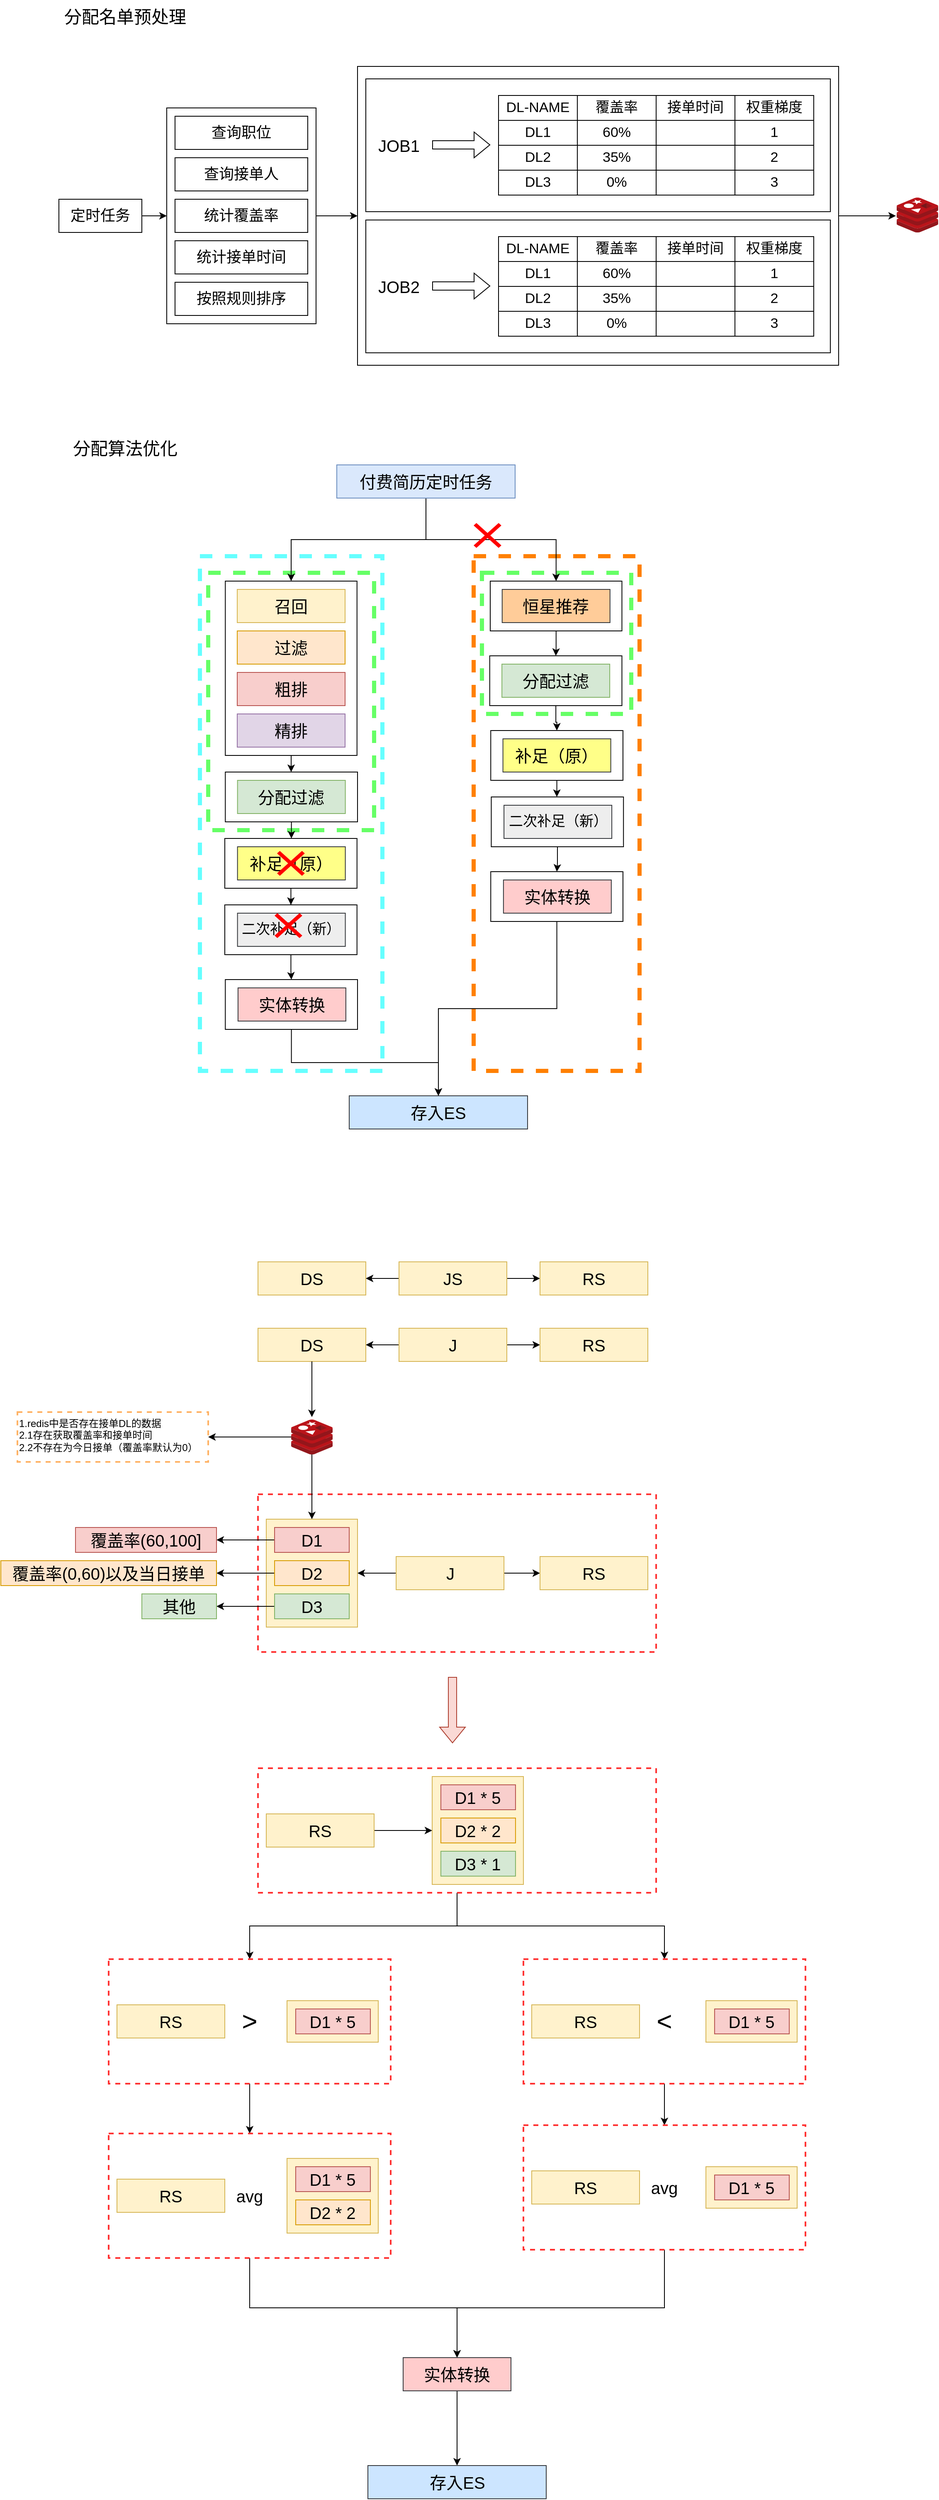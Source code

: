 <mxfile version="22.1.15" type="github">
  <diagram name="第 1 页" id="Q_Wd2wQ4jvAic-b9EHcg">
    <mxGraphModel dx="4068" dy="1572" grid="1" gridSize="10" guides="1" tooltips="1" connect="1" arrows="1" fold="1" page="0" pageScale="1" pageWidth="827" pageHeight="1169" math="0" shadow="0">
      <root>
        <mxCell id="0" />
        <mxCell id="1" parent="0" />
        <mxCell id="OqOoeQQk9TxblI81rJHQ-29" value="" style="rounded=0;whiteSpace=wrap;html=1;dashed=1;strokeColor=#FF3333;strokeWidth=2;" vertex="1" parent="1">
          <mxGeometry x="-560" y="1880" width="480" height="190" as="geometry" />
        </mxCell>
        <mxCell id="gG6bIh2o6H1z2xXKk9VF-80" value="" style="rounded=0;whiteSpace=wrap;html=1;" parent="1" vertex="1">
          <mxGeometry x="-440" y="160" width="580" height="360" as="geometry" />
        </mxCell>
        <mxCell id="gG6bIh2o6H1z2xXKk9VF-23" value="" style="edgeStyle=orthogonalEdgeStyle;rounded=0;orthogonalLoop=1;jettySize=auto;html=1;" parent="1" source="gG6bIh2o6H1z2xXKk9VF-21" target="gG6bIh2o6H1z2xXKk9VF-22" edge="1">
          <mxGeometry relative="1" as="geometry" />
        </mxCell>
        <mxCell id="gG6bIh2o6H1z2xXKk9VF-21" value="定时任务" style="rounded=0;whiteSpace=wrap;html=1;fontSize=18;" parent="1" vertex="1">
          <mxGeometry x="-800" y="320" width="100" height="40" as="geometry" />
        </mxCell>
        <mxCell id="gG6bIh2o6H1z2xXKk9VF-84" style="edgeStyle=orthogonalEdgeStyle;rounded=0;orthogonalLoop=1;jettySize=auto;html=1;entryX=0;entryY=0.5;entryDx=0;entryDy=0;" parent="1" source="gG6bIh2o6H1z2xXKk9VF-22" target="gG6bIh2o6H1z2xXKk9VF-80" edge="1">
          <mxGeometry relative="1" as="geometry" />
        </mxCell>
        <mxCell id="gG6bIh2o6H1z2xXKk9VF-22" value="" style="rounded=0;whiteSpace=wrap;html=1;fontSize=18;" parent="1" vertex="1">
          <mxGeometry x="-670" y="210" width="180" height="260" as="geometry" />
        </mxCell>
        <mxCell id="gG6bIh2o6H1z2xXKk9VF-30" value="查询职位" style="rounded=0;whiteSpace=wrap;html=1;fontSize=18;" parent="1" vertex="1">
          <mxGeometry x="-660" y="220" width="160" height="40" as="geometry" />
        </mxCell>
        <mxCell id="gG6bIh2o6H1z2xXKk9VF-31" value="查询接单人" style="rounded=0;whiteSpace=wrap;html=1;fontSize=18;" parent="1" vertex="1">
          <mxGeometry x="-660" y="270" width="160" height="40" as="geometry" />
        </mxCell>
        <mxCell id="gG6bIh2o6H1z2xXKk9VF-32" value="统计覆盖率" style="rounded=0;whiteSpace=wrap;html=1;fontSize=18;" parent="1" vertex="1">
          <mxGeometry x="-660" y="320" width="160" height="40" as="geometry" />
        </mxCell>
        <mxCell id="gG6bIh2o6H1z2xXKk9VF-33" value="统计接单时间" style="rounded=0;whiteSpace=wrap;html=1;fontSize=18;" parent="1" vertex="1">
          <mxGeometry x="-660" y="370" width="160" height="40" as="geometry" />
        </mxCell>
        <mxCell id="gG6bIh2o6H1z2xXKk9VF-34" value="按照规则排序" style="rounded=0;whiteSpace=wrap;html=1;fontSize=18;" parent="1" vertex="1">
          <mxGeometry x="-660" y="420" width="160" height="40" as="geometry" />
        </mxCell>
        <mxCell id="gG6bIh2o6H1z2xXKk9VF-83" value="" style="group" parent="1" vertex="1" connectable="0">
          <mxGeometry x="-430" y="175" width="580" height="350" as="geometry" />
        </mxCell>
        <mxCell id="gG6bIh2o6H1z2xXKk9VF-58" value="" style="group" parent="gG6bIh2o6H1z2xXKk9VF-83" vertex="1" connectable="0">
          <mxGeometry width="580" height="350" as="geometry" />
        </mxCell>
        <mxCell id="gG6bIh2o6H1z2xXKk9VF-35" value="" style="rounded=0;whiteSpace=wrap;html=1;" parent="gG6bIh2o6H1z2xXKk9VF-58" vertex="1">
          <mxGeometry width="560" height="160" as="geometry" />
        </mxCell>
        <mxCell id="gG6bIh2o6H1z2xXKk9VF-19" value="" style="group" parent="gG6bIh2o6H1z2xXKk9VF-58" vertex="1" connectable="0">
          <mxGeometry x="160" y="20" width="380" height="120" as="geometry" />
        </mxCell>
        <mxCell id="gG6bIh2o6H1z2xXKk9VF-2" value="DL-NAME" style="rounded=0;whiteSpace=wrap;html=1;fontSize=17;" parent="gG6bIh2o6H1z2xXKk9VF-19" vertex="1">
          <mxGeometry width="95.0" height="30" as="geometry" />
        </mxCell>
        <mxCell id="gG6bIh2o6H1z2xXKk9VF-3" value="覆盖率" style="rounded=0;whiteSpace=wrap;html=1;fontSize=17;" parent="gG6bIh2o6H1z2xXKk9VF-19" vertex="1">
          <mxGeometry x="95.0" width="95.0" height="30" as="geometry" />
        </mxCell>
        <mxCell id="gG6bIh2o6H1z2xXKk9VF-4" value="接单时间" style="rounded=0;whiteSpace=wrap;html=1;fontSize=17;" parent="gG6bIh2o6H1z2xXKk9VF-19" vertex="1">
          <mxGeometry x="190.0" width="95.0" height="30" as="geometry" />
        </mxCell>
        <mxCell id="gG6bIh2o6H1z2xXKk9VF-5" value="权重梯度" style="rounded=0;whiteSpace=wrap;html=1;fontSize=17;" parent="gG6bIh2o6H1z2xXKk9VF-19" vertex="1">
          <mxGeometry x="285" width="95.0" height="30" as="geometry" />
        </mxCell>
        <mxCell id="gG6bIh2o6H1z2xXKk9VF-7" value="DL1" style="rounded=0;whiteSpace=wrap;html=1;fontSize=17;" parent="gG6bIh2o6H1z2xXKk9VF-19" vertex="1">
          <mxGeometry y="30" width="95.0" height="30" as="geometry" />
        </mxCell>
        <mxCell id="gG6bIh2o6H1z2xXKk9VF-8" value="60%" style="rounded=0;whiteSpace=wrap;html=1;fontSize=17;" parent="gG6bIh2o6H1z2xXKk9VF-19" vertex="1">
          <mxGeometry x="95.0" y="30" width="95.0" height="30" as="geometry" />
        </mxCell>
        <mxCell id="gG6bIh2o6H1z2xXKk9VF-9" value="" style="rounded=0;whiteSpace=wrap;html=1;fontSize=17;" parent="gG6bIh2o6H1z2xXKk9VF-19" vertex="1">
          <mxGeometry x="190.0" y="30" width="95.0" height="30" as="geometry" />
        </mxCell>
        <mxCell id="gG6bIh2o6H1z2xXKk9VF-10" value="1" style="rounded=0;whiteSpace=wrap;html=1;fontSize=17;" parent="gG6bIh2o6H1z2xXKk9VF-19" vertex="1">
          <mxGeometry x="285" y="30" width="95.0" height="30" as="geometry" />
        </mxCell>
        <mxCell id="gG6bIh2o6H1z2xXKk9VF-11" value="DL2" style="rounded=0;whiteSpace=wrap;html=1;fontSize=17;" parent="gG6bIh2o6H1z2xXKk9VF-19" vertex="1">
          <mxGeometry y="60" width="95.0" height="30" as="geometry" />
        </mxCell>
        <mxCell id="gG6bIh2o6H1z2xXKk9VF-12" value="35%" style="rounded=0;whiteSpace=wrap;html=1;fontSize=17;" parent="gG6bIh2o6H1z2xXKk9VF-19" vertex="1">
          <mxGeometry x="95.0" y="60" width="95.0" height="30" as="geometry" />
        </mxCell>
        <mxCell id="gG6bIh2o6H1z2xXKk9VF-13" value="" style="rounded=0;whiteSpace=wrap;html=1;fontSize=17;" parent="gG6bIh2o6H1z2xXKk9VF-19" vertex="1">
          <mxGeometry x="190" y="60" width="95" height="30" as="geometry" />
        </mxCell>
        <mxCell id="gG6bIh2o6H1z2xXKk9VF-14" value="2" style="rounded=0;whiteSpace=wrap;html=1;fontSize=17;" parent="gG6bIh2o6H1z2xXKk9VF-19" vertex="1">
          <mxGeometry x="285" y="60" width="95.0" height="30" as="geometry" />
        </mxCell>
        <mxCell id="gG6bIh2o6H1z2xXKk9VF-15" value="DL3" style="rounded=0;whiteSpace=wrap;html=1;fontSize=17;" parent="gG6bIh2o6H1z2xXKk9VF-19" vertex="1">
          <mxGeometry y="90" width="95.0" height="30" as="geometry" />
        </mxCell>
        <mxCell id="gG6bIh2o6H1z2xXKk9VF-16" value="0%" style="rounded=0;whiteSpace=wrap;html=1;fontSize=17;" parent="gG6bIh2o6H1z2xXKk9VF-19" vertex="1">
          <mxGeometry x="95.0" y="90" width="95.0" height="30" as="geometry" />
        </mxCell>
        <mxCell id="gG6bIh2o6H1z2xXKk9VF-17" value="" style="rounded=0;whiteSpace=wrap;html=1;fontSize=17;" parent="gG6bIh2o6H1z2xXKk9VF-19" vertex="1">
          <mxGeometry x="190.0" y="90" width="95.0" height="30" as="geometry" />
        </mxCell>
        <mxCell id="gG6bIh2o6H1z2xXKk9VF-18" value="3" style="rounded=0;whiteSpace=wrap;html=1;fontSize=17;" parent="gG6bIh2o6H1z2xXKk9VF-19" vertex="1">
          <mxGeometry x="285" y="90" width="95.0" height="30" as="geometry" />
        </mxCell>
        <mxCell id="gG6bIh2o6H1z2xXKk9VF-36" value="JOB1" style="text;html=1;strokeColor=none;fillColor=none;align=center;verticalAlign=middle;whiteSpace=wrap;rounded=0;fontSize=20;" parent="gG6bIh2o6H1z2xXKk9VF-58" vertex="1">
          <mxGeometry x="10" y="65" width="60" height="30" as="geometry" />
        </mxCell>
        <mxCell id="gG6bIh2o6H1z2xXKk9VF-37" value="" style="shape=flexArrow;endArrow=classic;html=1;rounded=0;entryX=0.321;entryY=0.594;entryDx=0;entryDy=0;entryPerimeter=0;" parent="gG6bIh2o6H1z2xXKk9VF-58" edge="1">
          <mxGeometry width="50" height="50" relative="1" as="geometry">
            <mxPoint x="80" y="79.5" as="sourcePoint" />
            <mxPoint x="150.01" y="79.54" as="targetPoint" />
          </mxGeometry>
        </mxCell>
        <mxCell id="gG6bIh2o6H1z2xXKk9VF-59" value="" style="group" parent="gG6bIh2o6H1z2xXKk9VF-83" vertex="1" connectable="0">
          <mxGeometry y="170" width="560" height="160" as="geometry" />
        </mxCell>
        <mxCell id="gG6bIh2o6H1z2xXKk9VF-60" value="" style="rounded=0;whiteSpace=wrap;html=1;" parent="gG6bIh2o6H1z2xXKk9VF-59" vertex="1">
          <mxGeometry width="560" height="160" as="geometry" />
        </mxCell>
        <mxCell id="gG6bIh2o6H1z2xXKk9VF-61" value="" style="group" parent="gG6bIh2o6H1z2xXKk9VF-59" vertex="1" connectable="0">
          <mxGeometry x="160" y="20" width="380" height="120" as="geometry" />
        </mxCell>
        <mxCell id="gG6bIh2o6H1z2xXKk9VF-62" value="DL-NAME" style="rounded=0;whiteSpace=wrap;html=1;fontSize=17;" parent="gG6bIh2o6H1z2xXKk9VF-61" vertex="1">
          <mxGeometry width="95.0" height="30" as="geometry" />
        </mxCell>
        <mxCell id="gG6bIh2o6H1z2xXKk9VF-63" value="覆盖率" style="rounded=0;whiteSpace=wrap;html=1;fontSize=17;" parent="gG6bIh2o6H1z2xXKk9VF-61" vertex="1">
          <mxGeometry x="95.0" width="95.0" height="30" as="geometry" />
        </mxCell>
        <mxCell id="gG6bIh2o6H1z2xXKk9VF-64" value="接单时间" style="rounded=0;whiteSpace=wrap;html=1;fontSize=17;" parent="gG6bIh2o6H1z2xXKk9VF-61" vertex="1">
          <mxGeometry x="190.0" width="95.0" height="30" as="geometry" />
        </mxCell>
        <mxCell id="gG6bIh2o6H1z2xXKk9VF-65" value="权重梯度" style="rounded=0;whiteSpace=wrap;html=1;fontSize=17;" parent="gG6bIh2o6H1z2xXKk9VF-61" vertex="1">
          <mxGeometry x="285" width="95.0" height="30" as="geometry" />
        </mxCell>
        <mxCell id="gG6bIh2o6H1z2xXKk9VF-66" value="DL1" style="rounded=0;whiteSpace=wrap;html=1;fontSize=17;" parent="gG6bIh2o6H1z2xXKk9VF-61" vertex="1">
          <mxGeometry y="30" width="95.0" height="30" as="geometry" />
        </mxCell>
        <mxCell id="gG6bIh2o6H1z2xXKk9VF-67" value="60%" style="rounded=0;whiteSpace=wrap;html=1;fontSize=17;" parent="gG6bIh2o6H1z2xXKk9VF-61" vertex="1">
          <mxGeometry x="95.0" y="30" width="95.0" height="30" as="geometry" />
        </mxCell>
        <mxCell id="gG6bIh2o6H1z2xXKk9VF-68" value="" style="rounded=0;whiteSpace=wrap;html=1;fontSize=17;" parent="gG6bIh2o6H1z2xXKk9VF-61" vertex="1">
          <mxGeometry x="190.0" y="30" width="95.0" height="30" as="geometry" />
        </mxCell>
        <mxCell id="gG6bIh2o6H1z2xXKk9VF-69" value="1" style="rounded=0;whiteSpace=wrap;html=1;fontSize=17;" parent="gG6bIh2o6H1z2xXKk9VF-61" vertex="1">
          <mxGeometry x="285" y="30" width="95.0" height="30" as="geometry" />
        </mxCell>
        <mxCell id="gG6bIh2o6H1z2xXKk9VF-70" value="DL2" style="rounded=0;whiteSpace=wrap;html=1;fontSize=17;" parent="gG6bIh2o6H1z2xXKk9VF-61" vertex="1">
          <mxGeometry y="60" width="95.0" height="30" as="geometry" />
        </mxCell>
        <mxCell id="gG6bIh2o6H1z2xXKk9VF-71" value="35%" style="rounded=0;whiteSpace=wrap;html=1;fontSize=17;" parent="gG6bIh2o6H1z2xXKk9VF-61" vertex="1">
          <mxGeometry x="95.0" y="60" width="95.0" height="30" as="geometry" />
        </mxCell>
        <mxCell id="gG6bIh2o6H1z2xXKk9VF-72" value="" style="rounded=0;whiteSpace=wrap;html=1;fontSize=17;" parent="gG6bIh2o6H1z2xXKk9VF-61" vertex="1">
          <mxGeometry x="190" y="60" width="95" height="30" as="geometry" />
        </mxCell>
        <mxCell id="gG6bIh2o6H1z2xXKk9VF-73" value="2" style="rounded=0;whiteSpace=wrap;html=1;fontSize=17;" parent="gG6bIh2o6H1z2xXKk9VF-61" vertex="1">
          <mxGeometry x="285" y="60" width="95.0" height="30" as="geometry" />
        </mxCell>
        <mxCell id="gG6bIh2o6H1z2xXKk9VF-74" value="DL3" style="rounded=0;whiteSpace=wrap;html=1;fontSize=17;" parent="gG6bIh2o6H1z2xXKk9VF-61" vertex="1">
          <mxGeometry y="90" width="95.0" height="30" as="geometry" />
        </mxCell>
        <mxCell id="gG6bIh2o6H1z2xXKk9VF-75" value="0%" style="rounded=0;whiteSpace=wrap;html=1;fontSize=17;" parent="gG6bIh2o6H1z2xXKk9VF-61" vertex="1">
          <mxGeometry x="95.0" y="90" width="95.0" height="30" as="geometry" />
        </mxCell>
        <mxCell id="gG6bIh2o6H1z2xXKk9VF-76" value="" style="rounded=0;whiteSpace=wrap;html=1;fontSize=17;" parent="gG6bIh2o6H1z2xXKk9VF-61" vertex="1">
          <mxGeometry x="190.0" y="90" width="95.0" height="30" as="geometry" />
        </mxCell>
        <mxCell id="gG6bIh2o6H1z2xXKk9VF-77" value="3" style="rounded=0;whiteSpace=wrap;html=1;fontSize=17;" parent="gG6bIh2o6H1z2xXKk9VF-61" vertex="1">
          <mxGeometry x="285" y="90" width="95.0" height="30" as="geometry" />
        </mxCell>
        <mxCell id="gG6bIh2o6H1z2xXKk9VF-78" value="JOB2" style="text;html=1;strokeColor=none;fillColor=none;align=center;verticalAlign=middle;whiteSpace=wrap;rounded=0;fontSize=20;" parent="gG6bIh2o6H1z2xXKk9VF-59" vertex="1">
          <mxGeometry x="10" y="65" width="60" height="30" as="geometry" />
        </mxCell>
        <mxCell id="gG6bIh2o6H1z2xXKk9VF-79" value="" style="shape=flexArrow;endArrow=classic;html=1;rounded=0;entryX=0.321;entryY=0.594;entryDx=0;entryDy=0;entryPerimeter=0;" parent="gG6bIh2o6H1z2xXKk9VF-59" edge="1">
          <mxGeometry width="50" height="50" relative="1" as="geometry">
            <mxPoint x="80" y="79.5" as="sourcePoint" />
            <mxPoint x="150.01" y="79.54" as="targetPoint" />
          </mxGeometry>
        </mxCell>
        <mxCell id="gG6bIh2o6H1z2xXKk9VF-87" value="" style="image;sketch=0;aspect=fixed;html=1;points=[];align=center;fontSize=12;image=img/lib/mscae/Cache_Redis_Product.svg;" parent="1" vertex="1">
          <mxGeometry x="210" y="318" width="50" height="42" as="geometry" />
        </mxCell>
        <mxCell id="gG6bIh2o6H1z2xXKk9VF-89" style="edgeStyle=orthogonalEdgeStyle;rounded=0;orthogonalLoop=1;jettySize=auto;html=1;entryX=-0.02;entryY=0.524;entryDx=0;entryDy=0;entryPerimeter=0;" parent="1" source="gG6bIh2o6H1z2xXKk9VF-80" target="gG6bIh2o6H1z2xXKk9VF-87" edge="1">
          <mxGeometry relative="1" as="geometry" />
        </mxCell>
        <mxCell id="gG6bIh2o6H1z2xXKk9VF-91" value="分配名单预处理" style="text;html=1;strokeColor=none;fillColor=none;align=center;verticalAlign=middle;whiteSpace=wrap;rounded=0;fontSize=21;" parent="1" vertex="1">
          <mxGeometry x="-800" y="80" width="160" height="40" as="geometry" />
        </mxCell>
        <mxCell id="gG6bIh2o6H1z2xXKk9VF-92" value="分配算法优化" style="text;html=1;strokeColor=none;fillColor=none;align=center;verticalAlign=middle;whiteSpace=wrap;rounded=0;fontSize=21;" parent="1" vertex="1">
          <mxGeometry x="-800" y="600" width="160" height="40" as="geometry" />
        </mxCell>
        <mxCell id="gG6bIh2o6H1z2xXKk9VF-93" value="" style="rounded=0;whiteSpace=wrap;html=1;fontSize=20;dashed=1;strokeWidth=5;strokeColor=#FF8000;" parent="1" vertex="1">
          <mxGeometry x="-300" y="750" width="200" height="620" as="geometry" />
        </mxCell>
        <mxCell id="gG6bIh2o6H1z2xXKk9VF-94" value="" style="rounded=0;whiteSpace=wrap;html=1;fontSize=20;dashed=1;strokeWidth=5;strokeColor=#66FF66;" parent="1" vertex="1">
          <mxGeometry x="-290" y="770" width="180" height="170" as="geometry" />
        </mxCell>
        <mxCell id="gG6bIh2o6H1z2xXKk9VF-95" value="" style="rounded=0;whiteSpace=wrap;html=1;fontSize=20;dashed=1;strokeWidth=5;strokeColor=#66FFFF;" parent="1" vertex="1">
          <mxGeometry x="-630" y="750" width="220" height="620" as="geometry" />
        </mxCell>
        <mxCell id="gG6bIh2o6H1z2xXKk9VF-96" value="" style="rounded=0;whiteSpace=wrap;html=1;fontSize=20;dashed=1;strokeWidth=5;strokeColor=#66FF66;" parent="1" vertex="1">
          <mxGeometry x="-620" y="770" width="200" height="310" as="geometry" />
        </mxCell>
        <mxCell id="gG6bIh2o6H1z2xXKk9VF-97" style="edgeStyle=orthogonalEdgeStyle;rounded=0;orthogonalLoop=1;jettySize=auto;html=1;entryX=0.5;entryY=0;entryDx=0;entryDy=0;fontSize=20;" parent="1" source="gG6bIh2o6H1z2xXKk9VF-99" target="gG6bIh2o6H1z2xXKk9VF-101" edge="1">
          <mxGeometry relative="1" as="geometry" />
        </mxCell>
        <mxCell id="gG6bIh2o6H1z2xXKk9VF-98" style="edgeStyle=orthogonalEdgeStyle;rounded=0;orthogonalLoop=1;jettySize=auto;html=1;fontSize=20;" parent="1" source="gG6bIh2o6H1z2xXKk9VF-99" target="gG6bIh2o6H1z2xXKk9VF-110" edge="1">
          <mxGeometry relative="1" as="geometry" />
        </mxCell>
        <mxCell id="gG6bIh2o6H1z2xXKk9VF-99" value="付费简历定时任务" style="rounded=0;whiteSpace=wrap;html=1;fontSize=20;fillColor=#dae8fc;strokeColor=#6c8ebf;" parent="1" vertex="1">
          <mxGeometry x="-465" y="640" width="215" height="40" as="geometry" />
        </mxCell>
        <mxCell id="gG6bIh2o6H1z2xXKk9VF-100" style="edgeStyle=orthogonalEdgeStyle;rounded=0;orthogonalLoop=1;jettySize=auto;html=1;fontSize=20;" parent="1" source="gG6bIh2o6H1z2xXKk9VF-101" target="gG6bIh2o6H1z2xXKk9VF-107" edge="1">
          <mxGeometry relative="1" as="geometry" />
        </mxCell>
        <mxCell id="gG6bIh2o6H1z2xXKk9VF-101" value="" style="rounded=0;whiteSpace=wrap;html=1;fontSize=20;" parent="1" vertex="1">
          <mxGeometry x="-599.37" y="780" width="158.75" height="210" as="geometry" />
        </mxCell>
        <mxCell id="gG6bIh2o6H1z2xXKk9VF-102" value="召回" style="rounded=0;whiteSpace=wrap;html=1;fontSize=20;fillColor=#fff2cc;strokeColor=#d6b656;" parent="1" vertex="1">
          <mxGeometry x="-584.99" y="790" width="130" height="40" as="geometry" />
        </mxCell>
        <mxCell id="gG6bIh2o6H1z2xXKk9VF-103" value="过滤" style="rounded=0;whiteSpace=wrap;html=1;fontSize=20;fillColor=#ffe6cc;strokeColor=#d79b00;" parent="1" vertex="1">
          <mxGeometry x="-584.99" y="840" width="130" height="40" as="geometry" />
        </mxCell>
        <mxCell id="gG6bIh2o6H1z2xXKk9VF-104" value="粗排" style="rounded=0;whiteSpace=wrap;html=1;fontSize=20;fillColor=#f8cecc;strokeColor=#b85450;" parent="1" vertex="1">
          <mxGeometry x="-584.99" y="890" width="130" height="40" as="geometry" />
        </mxCell>
        <mxCell id="gG6bIh2o6H1z2xXKk9VF-105" value="精排" style="rounded=0;whiteSpace=wrap;html=1;fontSize=20;fillColor=#e1d5e7;strokeColor=#9673a6;" parent="1" vertex="1">
          <mxGeometry x="-585" y="940" width="130" height="40" as="geometry" />
        </mxCell>
        <mxCell id="gG6bIh2o6H1z2xXKk9VF-106" value="" style="edgeStyle=orthogonalEdgeStyle;rounded=0;orthogonalLoop=1;jettySize=auto;html=1;fontSize=20;" parent="1" source="gG6bIh2o6H1z2xXKk9VF-107" target="gG6bIh2o6H1z2xXKk9VF-116" edge="1">
          <mxGeometry relative="1" as="geometry" />
        </mxCell>
        <mxCell id="gG6bIh2o6H1z2xXKk9VF-107" value="" style="rounded=0;whiteSpace=wrap;html=1;fontSize=20;" parent="1" vertex="1">
          <mxGeometry x="-599.37" y="1010" width="159.37" height="60" as="geometry" />
        </mxCell>
        <mxCell id="gG6bIh2o6H1z2xXKk9VF-108" value="分配过滤" style="rounded=0;whiteSpace=wrap;html=1;fontSize=20;fillColor=#d5e8d4;strokeColor=#82b366;" parent="1" vertex="1">
          <mxGeometry x="-584.68" y="1020" width="130" height="40" as="geometry" />
        </mxCell>
        <mxCell id="gG6bIh2o6H1z2xXKk9VF-109" style="edgeStyle=orthogonalEdgeStyle;rounded=0;orthogonalLoop=1;jettySize=auto;html=1;fontSize=20;" parent="1" source="gG6bIh2o6H1z2xXKk9VF-110" target="gG6bIh2o6H1z2xXKk9VF-113" edge="1">
          <mxGeometry relative="1" as="geometry" />
        </mxCell>
        <mxCell id="gG6bIh2o6H1z2xXKk9VF-110" value="" style="rounded=0;whiteSpace=wrap;html=1;fontSize=20;" parent="1" vertex="1">
          <mxGeometry x="-280" y="780" width="158.75" height="60" as="geometry" />
        </mxCell>
        <mxCell id="gG6bIh2o6H1z2xXKk9VF-111" value="恒星推荐" style="rounded=0;whiteSpace=wrap;html=1;fontSize=20;fillColor=#ffcc99;strokeColor=#36393d;" parent="1" vertex="1">
          <mxGeometry x="-265.62" y="790" width="130" height="40" as="geometry" />
        </mxCell>
        <mxCell id="gG6bIh2o6H1z2xXKk9VF-112" value="" style="edgeStyle=orthogonalEdgeStyle;rounded=0;orthogonalLoop=1;jettySize=auto;html=1;fontSize=20;" parent="1" source="gG6bIh2o6H1z2xXKk9VF-113" target="gG6bIh2o6H1z2xXKk9VF-119" edge="1">
          <mxGeometry relative="1" as="geometry" />
        </mxCell>
        <mxCell id="gG6bIh2o6H1z2xXKk9VF-113" value="" style="rounded=0;whiteSpace=wrap;html=1;fontSize=20;" parent="1" vertex="1">
          <mxGeometry x="-280.62" y="870" width="159.37" height="60" as="geometry" />
        </mxCell>
        <mxCell id="gG6bIh2o6H1z2xXKk9VF-114" value="分配过滤" style="rounded=0;whiteSpace=wrap;html=1;fontSize=20;fillColor=#d5e8d4;strokeColor=#82b366;" parent="1" vertex="1">
          <mxGeometry x="-265.93" y="880" width="130" height="40" as="geometry" />
        </mxCell>
        <mxCell id="gG6bIh2o6H1z2xXKk9VF-115" style="edgeStyle=orthogonalEdgeStyle;rounded=0;orthogonalLoop=1;jettySize=auto;html=1;fontSize=20;" parent="1" source="gG6bIh2o6H1z2xXKk9VF-116" target="gG6bIh2o6H1z2xXKk9VF-129" edge="1">
          <mxGeometry relative="1" as="geometry" />
        </mxCell>
        <mxCell id="gG6bIh2o6H1z2xXKk9VF-116" value="" style="rounded=0;whiteSpace=wrap;html=1;fontSize=20;" parent="1" vertex="1">
          <mxGeometry x="-599.99" y="1090" width="159.37" height="60" as="geometry" />
        </mxCell>
        <mxCell id="gG6bIh2o6H1z2xXKk9VF-117" value="补足（原）" style="rounded=0;whiteSpace=wrap;html=1;fontSize=20;fillColor=#ffff88;strokeColor=#36393d;" parent="1" vertex="1">
          <mxGeometry x="-584.68" y="1100" width="130" height="40" as="geometry" />
        </mxCell>
        <mxCell id="gG6bIh2o6H1z2xXKk9VF-118" style="edgeStyle=orthogonalEdgeStyle;rounded=0;orthogonalLoop=1;jettySize=auto;html=1;entryX=0.5;entryY=0;entryDx=0;entryDy=0;fontSize=20;" parent="1" source="gG6bIh2o6H1z2xXKk9VF-119" target="gG6bIh2o6H1z2xXKk9VF-132" edge="1">
          <mxGeometry relative="1" as="geometry" />
        </mxCell>
        <mxCell id="gG6bIh2o6H1z2xXKk9VF-119" value="" style="rounded=0;whiteSpace=wrap;html=1;fontSize=20;" parent="1" vertex="1">
          <mxGeometry x="-279.37" y="960" width="159.37" height="60" as="geometry" />
        </mxCell>
        <mxCell id="gG6bIh2o6H1z2xXKk9VF-120" value="补足（原）" style="rounded=0;whiteSpace=wrap;html=1;fontSize=20;fillColor=#ffff88;strokeColor=#36393d;" parent="1" vertex="1">
          <mxGeometry x="-264.68" y="970" width="130" height="40" as="geometry" />
        </mxCell>
        <mxCell id="gG6bIh2o6H1z2xXKk9VF-121" value="存入ES" style="rounded=0;whiteSpace=wrap;html=1;fontSize=20;fillColor=#cce5ff;strokeColor=#36393d;" parent="1" vertex="1">
          <mxGeometry x="-450" y="1400" width="215" height="40" as="geometry" />
        </mxCell>
        <mxCell id="gG6bIh2o6H1z2xXKk9VF-122" style="edgeStyle=orthogonalEdgeStyle;rounded=0;orthogonalLoop=1;jettySize=auto;html=1;entryX=0.5;entryY=0;entryDx=0;entryDy=0;fontSize=20;" parent="1" source="gG6bIh2o6H1z2xXKk9VF-123" target="gG6bIh2o6H1z2xXKk9VF-121" edge="1">
          <mxGeometry relative="1" as="geometry" />
        </mxCell>
        <mxCell id="gG6bIh2o6H1z2xXKk9VF-123" value="" style="rounded=0;whiteSpace=wrap;html=1;fontSize=20;" parent="1" vertex="1">
          <mxGeometry x="-599.37" y="1260" width="159.37" height="60" as="geometry" />
        </mxCell>
        <mxCell id="gG6bIh2o6H1z2xXKk9VF-124" value="实体转换" style="rounded=0;whiteSpace=wrap;html=1;fontSize=20;fillColor=#ffcccc;strokeColor=#36393d;" parent="1" vertex="1">
          <mxGeometry x="-584.06" y="1270" width="130" height="40" as="geometry" />
        </mxCell>
        <mxCell id="gG6bIh2o6H1z2xXKk9VF-125" style="edgeStyle=orthogonalEdgeStyle;rounded=0;orthogonalLoop=1;jettySize=auto;html=1;fontSize=20;" parent="1" source="gG6bIh2o6H1z2xXKk9VF-126" target="gG6bIh2o6H1z2xXKk9VF-121" edge="1">
          <mxGeometry relative="1" as="geometry" />
        </mxCell>
        <mxCell id="gG6bIh2o6H1z2xXKk9VF-126" value="" style="rounded=0;whiteSpace=wrap;html=1;fontSize=20;" parent="1" vertex="1">
          <mxGeometry x="-279.37" y="1130" width="159.37" height="60" as="geometry" />
        </mxCell>
        <mxCell id="gG6bIh2o6H1z2xXKk9VF-127" value="实体转换" style="rounded=0;whiteSpace=wrap;html=1;fontSize=20;fillColor=#ffcccc;strokeColor=#36393d;" parent="1" vertex="1">
          <mxGeometry x="-264.06" y="1140" width="130" height="40" as="geometry" />
        </mxCell>
        <mxCell id="gG6bIh2o6H1z2xXKk9VF-128" style="edgeStyle=orthogonalEdgeStyle;rounded=0;orthogonalLoop=1;jettySize=auto;html=1;entryX=0.5;entryY=0;entryDx=0;entryDy=0;fontSize=20;" parent="1" source="gG6bIh2o6H1z2xXKk9VF-129" target="gG6bIh2o6H1z2xXKk9VF-123" edge="1">
          <mxGeometry relative="1" as="geometry" />
        </mxCell>
        <mxCell id="gG6bIh2o6H1z2xXKk9VF-129" value="" style="rounded=0;whiteSpace=wrap;html=1;fontSize=20;" parent="1" vertex="1">
          <mxGeometry x="-600.0" y="1170" width="159.37" height="60" as="geometry" />
        </mxCell>
        <mxCell id="gG6bIh2o6H1z2xXKk9VF-130" value="二次补足（新）" style="rounded=0;whiteSpace=wrap;html=1;fontSize=17;fillColor=#eeeeee;strokeColor=#36393d;" parent="1" vertex="1">
          <mxGeometry x="-584.69" y="1180" width="130" height="40" as="geometry" />
        </mxCell>
        <mxCell id="gG6bIh2o6H1z2xXKk9VF-131" style="edgeStyle=orthogonalEdgeStyle;rounded=0;orthogonalLoop=1;jettySize=auto;html=1;entryX=0.5;entryY=0;entryDx=0;entryDy=0;fontSize=20;" parent="1" source="gG6bIh2o6H1z2xXKk9VF-132" target="gG6bIh2o6H1z2xXKk9VF-126" edge="1">
          <mxGeometry relative="1" as="geometry" />
        </mxCell>
        <mxCell id="gG6bIh2o6H1z2xXKk9VF-132" value="" style="rounded=0;whiteSpace=wrap;html=1;fontSize=20;" parent="1" vertex="1">
          <mxGeometry x="-278.75" y="1040" width="159.37" height="60" as="geometry" />
        </mxCell>
        <mxCell id="gG6bIh2o6H1z2xXKk9VF-133" value="二次补足（新）" style="rounded=0;whiteSpace=wrap;html=1;fontSize=17;fillColor=#eeeeee;strokeColor=#36393d;" parent="1" vertex="1">
          <mxGeometry x="-263.44" y="1050" width="130" height="40" as="geometry" />
        </mxCell>
        <mxCell id="gG6bIh2o6H1z2xXKk9VF-134" value="" style="shape=mxgraph.mockup.markup.redX;fillColor=#ff0000;html=1;shadow=0;whiteSpace=wrap;strokeColor=none;" parent="1" vertex="1">
          <mxGeometry x="-300" y="710" width="33.44" height="30" as="geometry" />
        </mxCell>
        <mxCell id="gG6bIh2o6H1z2xXKk9VF-137" value="" style="shape=mxgraph.mockup.markup.redX;fillColor=#ff0000;html=1;shadow=0;whiteSpace=wrap;strokeColor=none;" parent="1" vertex="1">
          <mxGeometry x="-537.02" y="1105" width="33.44" height="30" as="geometry" />
        </mxCell>
        <mxCell id="gG6bIh2o6H1z2xXKk9VF-138" value="" style="shape=mxgraph.mockup.markup.redX;fillColor=#ff0000;html=1;shadow=0;whiteSpace=wrap;strokeColor=none;" parent="1" vertex="1">
          <mxGeometry x="-540" y="1180" width="33.44" height="30" as="geometry" />
        </mxCell>
        <mxCell id="OqOoeQQk9TxblI81rJHQ-2" value="DS" style="rounded=0;whiteSpace=wrap;html=1;fontSize=20;fillColor=#fff2cc;strokeColor=#d6b656;" vertex="1" parent="1">
          <mxGeometry x="-560" y="1600" width="130" height="40" as="geometry" />
        </mxCell>
        <mxCell id="OqOoeQQk9TxblI81rJHQ-22" style="edgeStyle=orthogonalEdgeStyle;rounded=0;orthogonalLoop=1;jettySize=auto;html=1;entryX=1;entryY=0.5;entryDx=0;entryDy=0;" edge="1" parent="1" source="OqOoeQQk9TxblI81rJHQ-3" target="OqOoeQQk9TxblI81rJHQ-2">
          <mxGeometry relative="1" as="geometry" />
        </mxCell>
        <mxCell id="OqOoeQQk9TxblI81rJHQ-23" style="edgeStyle=orthogonalEdgeStyle;rounded=0;orthogonalLoop=1;jettySize=auto;html=1;" edge="1" parent="1" source="OqOoeQQk9TxblI81rJHQ-3" target="OqOoeQQk9TxblI81rJHQ-6">
          <mxGeometry relative="1" as="geometry" />
        </mxCell>
        <mxCell id="OqOoeQQk9TxblI81rJHQ-3" value="JS" style="rounded=0;whiteSpace=wrap;html=1;fontSize=20;fillColor=#fff2cc;strokeColor=#d6b656;" vertex="1" parent="1">
          <mxGeometry x="-390" y="1600" width="130" height="40" as="geometry" />
        </mxCell>
        <mxCell id="OqOoeQQk9TxblI81rJHQ-6" value="RS" style="rounded=0;whiteSpace=wrap;html=1;fontSize=20;fillColor=#fff2cc;strokeColor=#d6b656;" vertex="1" parent="1">
          <mxGeometry x="-220" y="1600" width="130" height="40" as="geometry" />
        </mxCell>
        <mxCell id="OqOoeQQk9TxblI81rJHQ-10" value="DS" style="rounded=0;whiteSpace=wrap;html=1;fontSize=20;fillColor=#fff2cc;strokeColor=#d6b656;" vertex="1" parent="1">
          <mxGeometry x="-560" y="1680" width="130" height="40" as="geometry" />
        </mxCell>
        <mxCell id="OqOoeQQk9TxblI81rJHQ-24" style="edgeStyle=orthogonalEdgeStyle;rounded=0;orthogonalLoop=1;jettySize=auto;html=1;entryX=0;entryY=0.5;entryDx=0;entryDy=0;" edge="1" parent="1" source="OqOoeQQk9TxblI81rJHQ-11" target="OqOoeQQk9TxblI81rJHQ-12">
          <mxGeometry relative="1" as="geometry" />
        </mxCell>
        <mxCell id="OqOoeQQk9TxblI81rJHQ-25" style="edgeStyle=orthogonalEdgeStyle;rounded=0;orthogonalLoop=1;jettySize=auto;html=1;entryX=1;entryY=0.5;entryDx=0;entryDy=0;" edge="1" parent="1" source="OqOoeQQk9TxblI81rJHQ-11" target="OqOoeQQk9TxblI81rJHQ-10">
          <mxGeometry relative="1" as="geometry" />
        </mxCell>
        <mxCell id="OqOoeQQk9TxblI81rJHQ-11" value="J" style="rounded=0;whiteSpace=wrap;html=1;fontSize=20;fillColor=#fff2cc;strokeColor=#d6b656;" vertex="1" parent="1">
          <mxGeometry x="-390" y="1680" width="130" height="40" as="geometry" />
        </mxCell>
        <mxCell id="OqOoeQQk9TxblI81rJHQ-12" value="RS" style="rounded=0;whiteSpace=wrap;html=1;fontSize=20;fillColor=#fff2cc;strokeColor=#d6b656;" vertex="1" parent="1">
          <mxGeometry x="-220" y="1680" width="130" height="40" as="geometry" />
        </mxCell>
        <mxCell id="OqOoeQQk9TxblI81rJHQ-13" value="" style="rounded=0;whiteSpace=wrap;html=1;fontSize=20;fillColor=#fff2cc;strokeColor=#d6b656;" vertex="1" parent="1">
          <mxGeometry x="-550" y="1910" width="110" height="130" as="geometry" />
        </mxCell>
        <mxCell id="OqOoeQQk9TxblI81rJHQ-27" style="edgeStyle=orthogonalEdgeStyle;rounded=0;orthogonalLoop=1;jettySize=auto;html=1;entryX=1;entryY=0.5;entryDx=0;entryDy=0;" edge="1" parent="1" source="OqOoeQQk9TxblI81rJHQ-14" target="OqOoeQQk9TxblI81rJHQ-13">
          <mxGeometry relative="1" as="geometry" />
        </mxCell>
        <mxCell id="OqOoeQQk9TxblI81rJHQ-28" style="edgeStyle=orthogonalEdgeStyle;rounded=0;orthogonalLoop=1;jettySize=auto;html=1;" edge="1" parent="1" source="OqOoeQQk9TxblI81rJHQ-14" target="OqOoeQQk9TxblI81rJHQ-15">
          <mxGeometry relative="1" as="geometry" />
        </mxCell>
        <mxCell id="OqOoeQQk9TxblI81rJHQ-14" value="J" style="rounded=0;whiteSpace=wrap;html=1;fontSize=20;fillColor=#fff2cc;strokeColor=#d6b656;" vertex="1" parent="1">
          <mxGeometry x="-393.44" y="1955" width="130" height="40" as="geometry" />
        </mxCell>
        <mxCell id="OqOoeQQk9TxblI81rJHQ-15" value="RS" style="rounded=0;whiteSpace=wrap;html=1;fontSize=20;fillColor=#fff2cc;strokeColor=#d6b656;" vertex="1" parent="1">
          <mxGeometry x="-220" y="1955" width="130" height="40" as="geometry" />
        </mxCell>
        <mxCell id="OqOoeQQk9TxblI81rJHQ-18" style="edgeStyle=orthogonalEdgeStyle;rounded=0;orthogonalLoop=1;jettySize=auto;html=1;entryX=0.5;entryY=0;entryDx=0;entryDy=0;" edge="1" parent="1" source="OqOoeQQk9TxblI81rJHQ-16" target="OqOoeQQk9TxblI81rJHQ-13">
          <mxGeometry relative="1" as="geometry" />
        </mxCell>
        <mxCell id="OqOoeQQk9TxblI81rJHQ-31" value="" style="edgeStyle=orthogonalEdgeStyle;rounded=0;orthogonalLoop=1;jettySize=auto;html=1;" edge="1" parent="1" source="OqOoeQQk9TxblI81rJHQ-16" target="OqOoeQQk9TxblI81rJHQ-30">
          <mxGeometry relative="1" as="geometry" />
        </mxCell>
        <mxCell id="OqOoeQQk9TxblI81rJHQ-16" value="" style="image;sketch=0;aspect=fixed;html=1;points=[];align=center;fontSize=12;image=img/lib/mscae/Cache_Redis_Product.svg;" vertex="1" parent="1">
          <mxGeometry x="-520" y="1790" width="50" height="42" as="geometry" />
        </mxCell>
        <mxCell id="OqOoeQQk9TxblI81rJHQ-17" style="edgeStyle=orthogonalEdgeStyle;rounded=0;orthogonalLoop=1;jettySize=auto;html=1;entryX=0.5;entryY=-0.071;entryDx=0;entryDy=0;entryPerimeter=0;" edge="1" parent="1" source="OqOoeQQk9TxblI81rJHQ-10" target="OqOoeQQk9TxblI81rJHQ-16">
          <mxGeometry relative="1" as="geometry" />
        </mxCell>
        <mxCell id="OqOoeQQk9TxblI81rJHQ-33" style="edgeStyle=orthogonalEdgeStyle;rounded=0;orthogonalLoop=1;jettySize=auto;html=1;entryX=1;entryY=0.5;entryDx=0;entryDy=0;" edge="1" parent="1" source="OqOoeQQk9TxblI81rJHQ-19" target="OqOoeQQk9TxblI81rJHQ-32">
          <mxGeometry relative="1" as="geometry" />
        </mxCell>
        <mxCell id="OqOoeQQk9TxblI81rJHQ-19" value="D1" style="rounded=0;whiteSpace=wrap;html=1;fontSize=20;fillColor=#f8cecc;strokeColor=#b85450;" vertex="1" parent="1">
          <mxGeometry x="-540" y="1920" width="90" height="30" as="geometry" />
        </mxCell>
        <mxCell id="OqOoeQQk9TxblI81rJHQ-35" style="edgeStyle=orthogonalEdgeStyle;rounded=0;orthogonalLoop=1;jettySize=auto;html=1;entryX=1;entryY=0.5;entryDx=0;entryDy=0;" edge="1" parent="1" source="OqOoeQQk9TxblI81rJHQ-20" target="OqOoeQQk9TxblI81rJHQ-34">
          <mxGeometry relative="1" as="geometry" />
        </mxCell>
        <mxCell id="OqOoeQQk9TxblI81rJHQ-20" value="D2" style="rounded=0;whiteSpace=wrap;html=1;fontSize=20;fillColor=#ffe6cc;strokeColor=#d79b00;" vertex="1" parent="1">
          <mxGeometry x="-540" y="1960" width="90" height="30" as="geometry" />
        </mxCell>
        <mxCell id="OqOoeQQk9TxblI81rJHQ-37" style="edgeStyle=orthogonalEdgeStyle;rounded=0;orthogonalLoop=1;jettySize=auto;html=1;entryX=1;entryY=0.5;entryDx=0;entryDy=0;" edge="1" parent="1" source="OqOoeQQk9TxblI81rJHQ-21" target="OqOoeQQk9TxblI81rJHQ-36">
          <mxGeometry relative="1" as="geometry" />
        </mxCell>
        <mxCell id="OqOoeQQk9TxblI81rJHQ-21" value="D3" style="rounded=0;whiteSpace=wrap;html=1;fontSize=20;fillColor=#d5e8d4;strokeColor=#82b366;" vertex="1" parent="1">
          <mxGeometry x="-540" y="2000" width="90" height="30" as="geometry" />
        </mxCell>
        <mxCell id="OqOoeQQk9TxblI81rJHQ-30" value="1.redis中是否存在接单DL的数据&lt;br&gt;2.1存在获取覆盖率和接单时间&lt;br&gt;2.2不存在为今日接单（覆盖率默认为0）" style="whiteSpace=wrap;html=1;verticalAlign=top;labelBackgroundColor=default;sketch=0;align=left;dashed=1;strokeColor=#FFB366;strokeWidth=2;" vertex="1" parent="1">
          <mxGeometry x="-850" y="1781" width="230" height="60" as="geometry" />
        </mxCell>
        <mxCell id="OqOoeQQk9TxblI81rJHQ-32" value="覆盖率(60,100]" style="rounded=0;whiteSpace=wrap;html=1;fontSize=20;fillColor=#f8cecc;strokeColor=#b85450;" vertex="1" parent="1">
          <mxGeometry x="-780" y="1920" width="170" height="30" as="geometry" />
        </mxCell>
        <mxCell id="OqOoeQQk9TxblI81rJHQ-34" value="覆盖率(0,60)以及当日接单" style="rounded=0;whiteSpace=wrap;html=1;fontSize=20;fillColor=#ffe6cc;strokeColor=#d79b00;" vertex="1" parent="1">
          <mxGeometry x="-870" y="1960" width="260" height="30" as="geometry" />
        </mxCell>
        <mxCell id="OqOoeQQk9TxblI81rJHQ-36" value="其他" style="rounded=0;whiteSpace=wrap;html=1;fontSize=20;fillColor=#d5e8d4;strokeColor=#82b366;" vertex="1" parent="1">
          <mxGeometry x="-700" y="2000" width="90" height="30" as="geometry" />
        </mxCell>
        <mxCell id="OqOoeQQk9TxblI81rJHQ-74" style="edgeStyle=orthogonalEdgeStyle;rounded=0;orthogonalLoop=1;jettySize=auto;html=1;" edge="1" parent="1" source="OqOoeQQk9TxblI81rJHQ-38" target="OqOoeQQk9TxblI81rJHQ-57">
          <mxGeometry relative="1" as="geometry" />
        </mxCell>
        <mxCell id="OqOoeQQk9TxblI81rJHQ-75" style="edgeStyle=orthogonalEdgeStyle;rounded=0;orthogonalLoop=1;jettySize=auto;html=1;" edge="1" parent="1" source="OqOoeQQk9TxblI81rJHQ-38" target="OqOoeQQk9TxblI81rJHQ-68">
          <mxGeometry relative="1" as="geometry" />
        </mxCell>
        <mxCell id="OqOoeQQk9TxblI81rJHQ-38" value="" style="rounded=0;whiteSpace=wrap;html=1;dashed=1;strokeColor=#FF3333;strokeWidth=2;" vertex="1" parent="1">
          <mxGeometry x="-560" y="2210" width="480" height="150" as="geometry" />
        </mxCell>
        <mxCell id="OqOoeQQk9TxblI81rJHQ-39" value="" style="shape=flexArrow;endArrow=classic;html=1;rounded=0;fillColor=#fad9d5;strokeColor=#ae4132;" edge="1" parent="1">
          <mxGeometry width="50" height="50" relative="1" as="geometry">
            <mxPoint x="-325.5" y="2100" as="sourcePoint" />
            <mxPoint x="-325.5" y="2180" as="targetPoint" />
          </mxGeometry>
        </mxCell>
        <mxCell id="OqOoeQQk9TxblI81rJHQ-53" value="" style="rounded=0;whiteSpace=wrap;html=1;fontSize=20;fillColor=#fff2cc;strokeColor=#d6b656;" vertex="1" parent="1">
          <mxGeometry x="-350" y="2220" width="110" height="130" as="geometry" />
        </mxCell>
        <mxCell id="OqOoeQQk9TxblI81rJHQ-48" value="D1 * 5" style="rounded=0;whiteSpace=wrap;html=1;fontSize=20;fillColor=#f8cecc;strokeColor=#b85450;" vertex="1" parent="1">
          <mxGeometry x="-339.52" y="2230" width="90" height="30" as="geometry" />
        </mxCell>
        <mxCell id="OqOoeQQk9TxblI81rJHQ-49" value="D2 * 2" style="rounded=0;whiteSpace=wrap;html=1;fontSize=20;fillColor=#ffe6cc;strokeColor=#d79b00;" vertex="1" parent="1">
          <mxGeometry x="-339.52" y="2270" width="90" height="30" as="geometry" />
        </mxCell>
        <mxCell id="OqOoeQQk9TxblI81rJHQ-50" value="D3 * 1" style="rounded=0;whiteSpace=wrap;html=1;fontSize=20;fillColor=#d5e8d4;strokeColor=#82b366;" vertex="1" parent="1">
          <mxGeometry x="-339.52" y="2310" width="90" height="30" as="geometry" />
        </mxCell>
        <mxCell id="OqOoeQQk9TxblI81rJHQ-56" style="edgeStyle=orthogonalEdgeStyle;rounded=0;orthogonalLoop=1;jettySize=auto;html=1;entryX=0;entryY=0.5;entryDx=0;entryDy=0;" edge="1" parent="1" source="OqOoeQQk9TxblI81rJHQ-55" target="OqOoeQQk9TxblI81rJHQ-53">
          <mxGeometry relative="1" as="geometry" />
        </mxCell>
        <mxCell id="OqOoeQQk9TxblI81rJHQ-55" value="RS" style="rounded=0;whiteSpace=wrap;html=1;fontSize=20;fillColor=#fff2cc;strokeColor=#d6b656;" vertex="1" parent="1">
          <mxGeometry x="-550" y="2265" width="130" height="40" as="geometry" />
        </mxCell>
        <mxCell id="OqOoeQQk9TxblI81rJHQ-89" style="edgeStyle=orthogonalEdgeStyle;rounded=0;orthogonalLoop=1;jettySize=auto;html=1;entryX=0.5;entryY=0;entryDx=0;entryDy=0;" edge="1" parent="1" source="OqOoeQQk9TxblI81rJHQ-57" target="OqOoeQQk9TxblI81rJHQ-77">
          <mxGeometry relative="1" as="geometry" />
        </mxCell>
        <mxCell id="OqOoeQQk9TxblI81rJHQ-57" value="&lt;font style=&quot;font-size: 32px;&quot;&gt;&amp;gt;&lt;/font&gt;" style="rounded=0;whiteSpace=wrap;html=1;dashed=1;strokeColor=#FF3333;strokeWidth=2;" vertex="1" parent="1">
          <mxGeometry x="-740" y="2440" width="340" height="150" as="geometry" />
        </mxCell>
        <mxCell id="OqOoeQQk9TxblI81rJHQ-90" style="edgeStyle=orthogonalEdgeStyle;rounded=0;orthogonalLoop=1;jettySize=auto;html=1;entryX=0.5;entryY=0;entryDx=0;entryDy=0;" edge="1" parent="1" source="OqOoeQQk9TxblI81rJHQ-68" target="OqOoeQQk9TxblI81rJHQ-84">
          <mxGeometry relative="1" as="geometry" />
        </mxCell>
        <mxCell id="OqOoeQQk9TxblI81rJHQ-68" value="&lt;span style=&quot;font-size: 32px;&quot;&gt;&amp;lt;&lt;/span&gt;" style="rounded=0;whiteSpace=wrap;html=1;dashed=1;strokeColor=#FF3333;strokeWidth=2;" vertex="1" parent="1">
          <mxGeometry x="-240" y="2440" width="340" height="150" as="geometry" />
        </mxCell>
        <mxCell id="OqOoeQQk9TxblI81rJHQ-69" value="" style="rounded=0;whiteSpace=wrap;html=1;fontSize=20;fillColor=#fff2cc;strokeColor=#d6b656;" vertex="1" parent="1">
          <mxGeometry x="-20" y="2490" width="110" height="50" as="geometry" />
        </mxCell>
        <mxCell id="OqOoeQQk9TxblI81rJHQ-70" value="D1 * 5" style="rounded=0;whiteSpace=wrap;html=1;fontSize=20;fillColor=#f8cecc;strokeColor=#b85450;" vertex="1" parent="1">
          <mxGeometry x="-9.52" y="2500" width="90" height="30" as="geometry" />
        </mxCell>
        <mxCell id="OqOoeQQk9TxblI81rJHQ-73" value="RS" style="rounded=0;whiteSpace=wrap;html=1;fontSize=20;fillColor=#fff2cc;strokeColor=#d6b656;" vertex="1" parent="1">
          <mxGeometry x="-230" y="2495" width="130" height="40" as="geometry" />
        </mxCell>
        <mxCell id="OqOoeQQk9TxblI81rJHQ-92" style="edgeStyle=orthogonalEdgeStyle;rounded=0;orthogonalLoop=1;jettySize=auto;html=1;entryX=0.5;entryY=0;entryDx=0;entryDy=0;" edge="1" parent="1" source="OqOoeQQk9TxblI81rJHQ-77" target="OqOoeQQk9TxblI81rJHQ-91">
          <mxGeometry relative="1" as="geometry">
            <Array as="points">
              <mxPoint x="-570" y="2860" />
              <mxPoint x="-320" y="2860" />
            </Array>
          </mxGeometry>
        </mxCell>
        <mxCell id="OqOoeQQk9TxblI81rJHQ-77" value="avg" style="rounded=0;whiteSpace=wrap;html=1;dashed=1;strokeColor=#FF3333;strokeWidth=2;fontSize=20;" vertex="1" parent="1">
          <mxGeometry x="-740" y="2650" width="340" height="150" as="geometry" />
        </mxCell>
        <mxCell id="OqOoeQQk9TxblI81rJHQ-78" value="" style="rounded=0;whiteSpace=wrap;html=1;fontSize=20;fillColor=#fff2cc;strokeColor=#d6b656;" vertex="1" parent="1">
          <mxGeometry x="-525" y="2680" width="110" height="90" as="geometry" />
        </mxCell>
        <mxCell id="OqOoeQQk9TxblI81rJHQ-79" value="D1 * 5" style="rounded=0;whiteSpace=wrap;html=1;fontSize=20;fillColor=#f8cecc;strokeColor=#b85450;" vertex="1" parent="1">
          <mxGeometry x="-514.52" y="2690" width="90" height="30" as="geometry" />
        </mxCell>
        <mxCell id="OqOoeQQk9TxblI81rJHQ-80" value="D2 * 2" style="rounded=0;whiteSpace=wrap;html=1;fontSize=20;fillColor=#ffe6cc;strokeColor=#d79b00;" vertex="1" parent="1">
          <mxGeometry x="-514.52" y="2730" width="90" height="30" as="geometry" />
        </mxCell>
        <mxCell id="OqOoeQQk9TxblI81rJHQ-82" value="RS" style="rounded=0;whiteSpace=wrap;html=1;fontSize=20;fillColor=#fff2cc;strokeColor=#d6b656;" vertex="1" parent="1">
          <mxGeometry x="-730" y="2705" width="130" height="40" as="geometry" />
        </mxCell>
        <mxCell id="OqOoeQQk9TxblI81rJHQ-93" style="edgeStyle=orthogonalEdgeStyle;rounded=0;orthogonalLoop=1;jettySize=auto;html=1;entryX=0.5;entryY=0;entryDx=0;entryDy=0;" edge="1" parent="1" source="OqOoeQQk9TxblI81rJHQ-84" target="OqOoeQQk9TxblI81rJHQ-91">
          <mxGeometry relative="1" as="geometry">
            <Array as="points">
              <mxPoint x="-70" y="2860" />
              <mxPoint x="-320" y="2860" />
            </Array>
          </mxGeometry>
        </mxCell>
        <mxCell id="OqOoeQQk9TxblI81rJHQ-84" value="avg" style="rounded=0;whiteSpace=wrap;html=1;dashed=1;strokeColor=#FF3333;strokeWidth=2;fontSize=20;" vertex="1" parent="1">
          <mxGeometry x="-240" y="2640" width="340" height="150" as="geometry" />
        </mxCell>
        <mxCell id="OqOoeQQk9TxblI81rJHQ-85" value="" style="rounded=0;whiteSpace=wrap;html=1;fontSize=20;fillColor=#fff2cc;strokeColor=#d6b656;" vertex="1" parent="1">
          <mxGeometry x="-20" y="2690" width="110" height="50" as="geometry" />
        </mxCell>
        <mxCell id="OqOoeQQk9TxblI81rJHQ-86" value="D1 * 5" style="rounded=0;whiteSpace=wrap;html=1;fontSize=20;fillColor=#f8cecc;strokeColor=#b85450;" vertex="1" parent="1">
          <mxGeometry x="-9.52" y="2700" width="90" height="30" as="geometry" />
        </mxCell>
        <mxCell id="OqOoeQQk9TxblI81rJHQ-88" value="RS" style="rounded=0;whiteSpace=wrap;html=1;fontSize=20;fillColor=#fff2cc;strokeColor=#d6b656;" vertex="1" parent="1">
          <mxGeometry x="-230" y="2695" width="130" height="40" as="geometry" />
        </mxCell>
        <mxCell id="OqOoeQQk9TxblI81rJHQ-95" style="edgeStyle=orthogonalEdgeStyle;rounded=0;orthogonalLoop=1;jettySize=auto;html=1;" edge="1" parent="1" source="OqOoeQQk9TxblI81rJHQ-91" target="OqOoeQQk9TxblI81rJHQ-94">
          <mxGeometry relative="1" as="geometry" />
        </mxCell>
        <mxCell id="OqOoeQQk9TxblI81rJHQ-91" value="实体转换" style="rounded=0;whiteSpace=wrap;html=1;fontSize=20;fillColor=#ffcccc;strokeColor=#36393d;" vertex="1" parent="1">
          <mxGeometry x="-385" y="2920" width="130" height="40" as="geometry" />
        </mxCell>
        <mxCell id="OqOoeQQk9TxblI81rJHQ-94" value="存入ES" style="rounded=0;whiteSpace=wrap;html=1;fontSize=20;fillColor=#cce5ff;strokeColor=#36393d;" vertex="1" parent="1">
          <mxGeometry x="-427.5" y="3050" width="215" height="40" as="geometry" />
        </mxCell>
        <mxCell id="OqOoeQQk9TxblI81rJHQ-96" value="" style="group" vertex="1" connectable="0" parent="1">
          <mxGeometry x="-730" y="2490" width="315" height="50" as="geometry" />
        </mxCell>
        <mxCell id="OqOoeQQk9TxblI81rJHQ-58" value="" style="rounded=0;whiteSpace=wrap;html=1;fontSize=20;fillColor=#fff2cc;strokeColor=#d6b656;" vertex="1" parent="OqOoeQQk9TxblI81rJHQ-96">
          <mxGeometry x="205" width="110" height="50" as="geometry" />
        </mxCell>
        <mxCell id="OqOoeQQk9TxblI81rJHQ-59" value="D1 * 5" style="rounded=0;whiteSpace=wrap;html=1;fontSize=20;fillColor=#f8cecc;strokeColor=#b85450;" vertex="1" parent="OqOoeQQk9TxblI81rJHQ-96">
          <mxGeometry x="215.48" y="10" width="90" height="30" as="geometry" />
        </mxCell>
        <mxCell id="OqOoeQQk9TxblI81rJHQ-63" value="RS" style="rounded=0;whiteSpace=wrap;html=1;fontSize=20;fillColor=#fff2cc;strokeColor=#d6b656;" vertex="1" parent="OqOoeQQk9TxblI81rJHQ-96">
          <mxGeometry y="5" width="130" height="40" as="geometry" />
        </mxCell>
      </root>
    </mxGraphModel>
  </diagram>
</mxfile>
